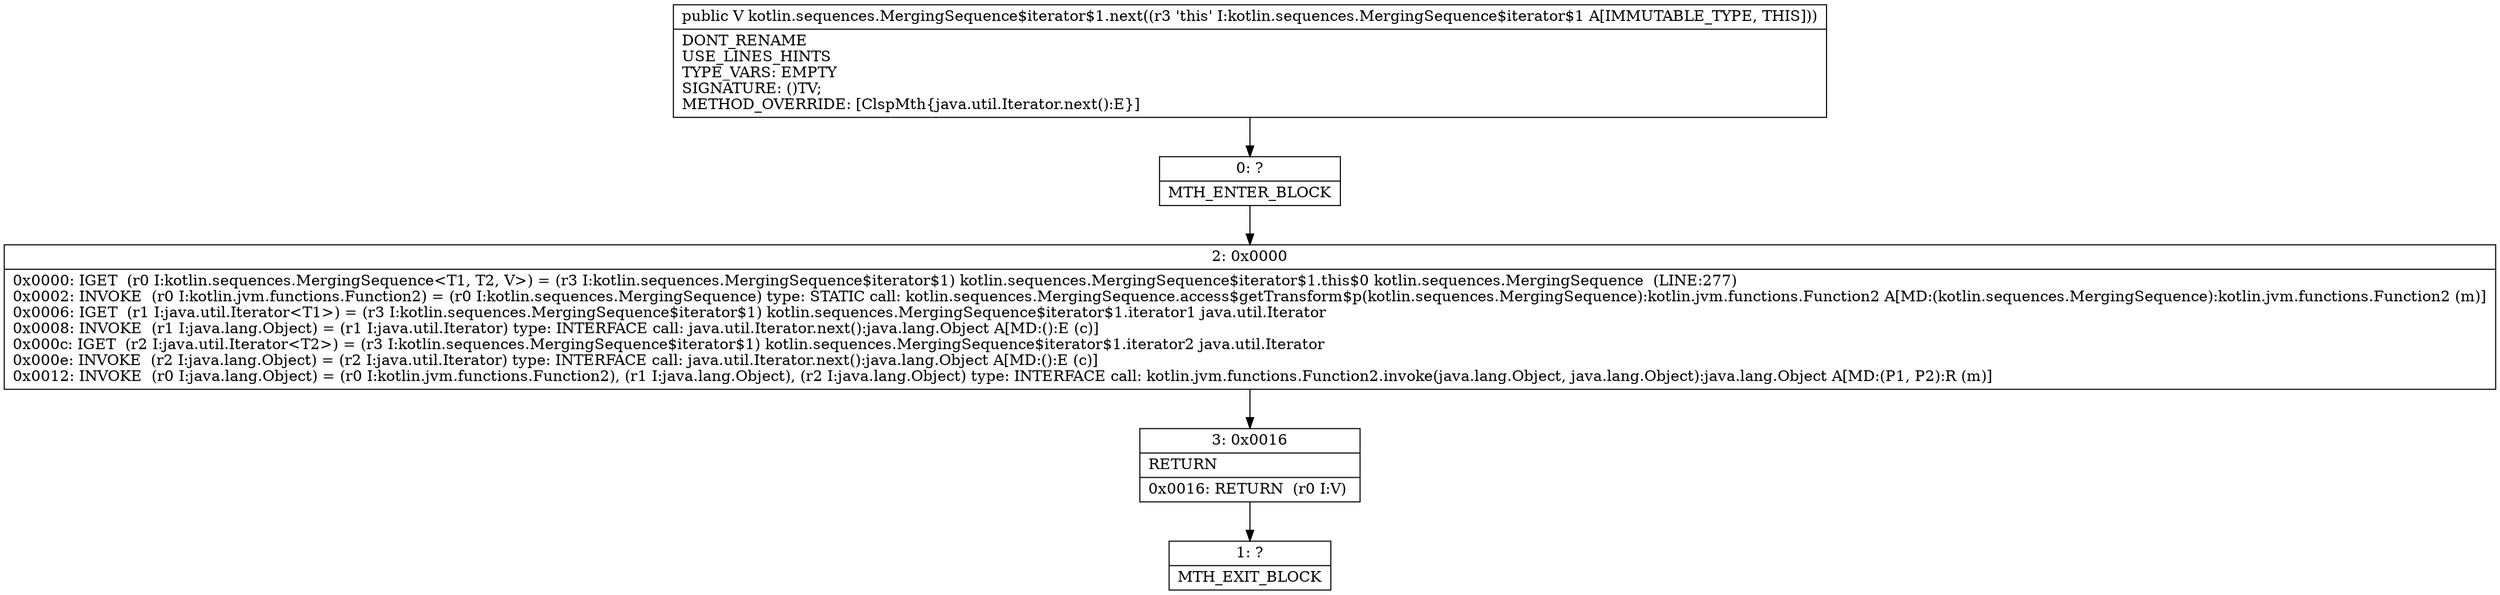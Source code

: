 digraph "CFG forkotlin.sequences.MergingSequence$iterator$1.next()Ljava\/lang\/Object;" {
Node_0 [shape=record,label="{0\:\ ?|MTH_ENTER_BLOCK\l}"];
Node_2 [shape=record,label="{2\:\ 0x0000|0x0000: IGET  (r0 I:kotlin.sequences.MergingSequence\<T1, T2, V\>) = (r3 I:kotlin.sequences.MergingSequence$iterator$1) kotlin.sequences.MergingSequence$iterator$1.this$0 kotlin.sequences.MergingSequence  (LINE:277)\l0x0002: INVOKE  (r0 I:kotlin.jvm.functions.Function2) = (r0 I:kotlin.sequences.MergingSequence) type: STATIC call: kotlin.sequences.MergingSequence.access$getTransform$p(kotlin.sequences.MergingSequence):kotlin.jvm.functions.Function2 A[MD:(kotlin.sequences.MergingSequence):kotlin.jvm.functions.Function2 (m)]\l0x0006: IGET  (r1 I:java.util.Iterator\<T1\>) = (r3 I:kotlin.sequences.MergingSequence$iterator$1) kotlin.sequences.MergingSequence$iterator$1.iterator1 java.util.Iterator \l0x0008: INVOKE  (r1 I:java.lang.Object) = (r1 I:java.util.Iterator) type: INTERFACE call: java.util.Iterator.next():java.lang.Object A[MD:():E (c)]\l0x000c: IGET  (r2 I:java.util.Iterator\<T2\>) = (r3 I:kotlin.sequences.MergingSequence$iterator$1) kotlin.sequences.MergingSequence$iterator$1.iterator2 java.util.Iterator \l0x000e: INVOKE  (r2 I:java.lang.Object) = (r2 I:java.util.Iterator) type: INTERFACE call: java.util.Iterator.next():java.lang.Object A[MD:():E (c)]\l0x0012: INVOKE  (r0 I:java.lang.Object) = (r0 I:kotlin.jvm.functions.Function2), (r1 I:java.lang.Object), (r2 I:java.lang.Object) type: INTERFACE call: kotlin.jvm.functions.Function2.invoke(java.lang.Object, java.lang.Object):java.lang.Object A[MD:(P1, P2):R (m)]\l}"];
Node_3 [shape=record,label="{3\:\ 0x0016|RETURN\l|0x0016: RETURN  (r0 I:V) \l}"];
Node_1 [shape=record,label="{1\:\ ?|MTH_EXIT_BLOCK\l}"];
MethodNode[shape=record,label="{public V kotlin.sequences.MergingSequence$iterator$1.next((r3 'this' I:kotlin.sequences.MergingSequence$iterator$1 A[IMMUTABLE_TYPE, THIS]))  | DONT_RENAME\lUSE_LINES_HINTS\lTYPE_VARS: EMPTY\lSIGNATURE: ()TV;\lMETHOD_OVERRIDE: [ClspMth\{java.util.Iterator.next():E\}]\l}"];
MethodNode -> Node_0;Node_0 -> Node_2;
Node_2 -> Node_3;
Node_3 -> Node_1;
}

